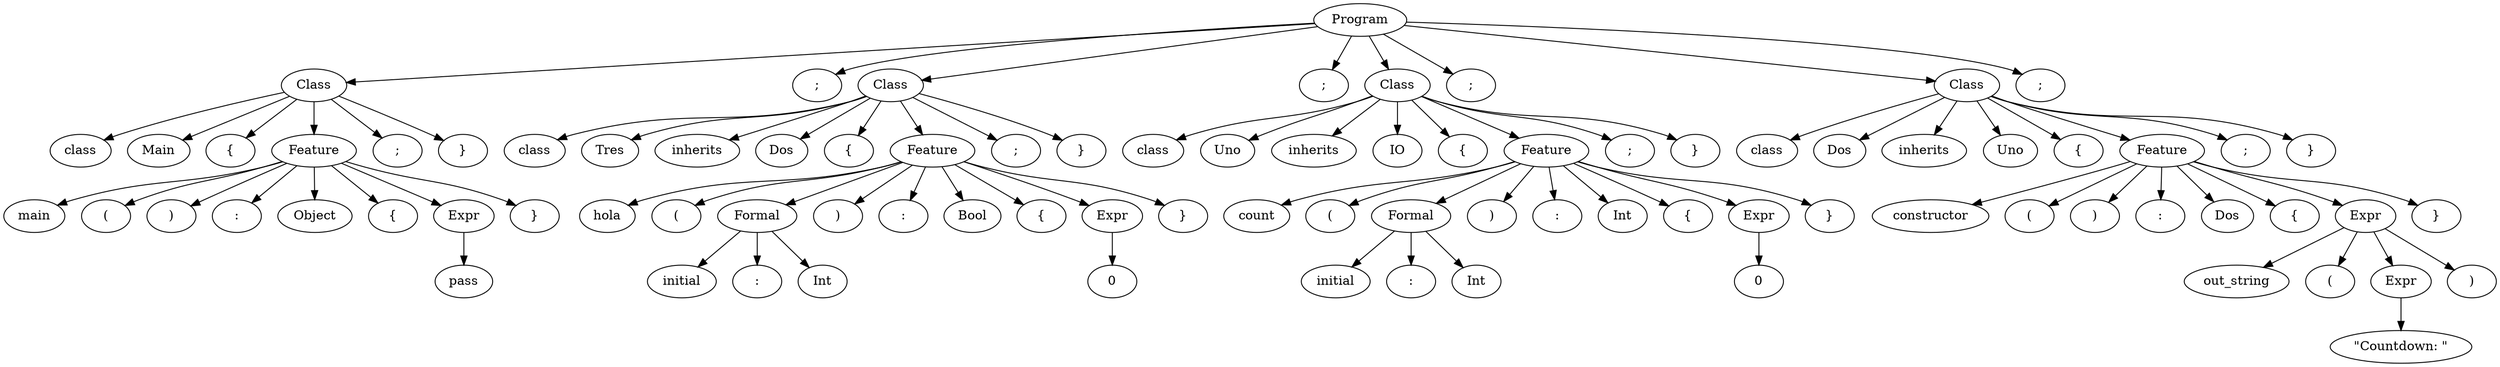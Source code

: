 digraph {
	0 [label=Program]
	0 -> 1
	1 [label=Class]
	1 -> 2
	2 [label=class]
	1 -> 3
	3 [label=Main]
	1 -> 4
	4 [label="{"]
	1 -> 5
	5 [label=Feature]
	5 -> 6
	6 [label=main]
	5 -> 7
	7 [label="("]
	5 -> 8
	8 [label=")"]
	5 -> 9
	9 [label=":"]
	5 -> 10
	10 [label=Object]
	5 -> 11
	11 [label="{"]
	5 -> 12
	12 [label=Expr]
	12 -> 13
	13 [label=pass]
	5 -> 14
	14 [label="}"]
	1 -> 15
	15 [label=";"]
	1 -> 16
	16 [label="}"]
	0 -> 17
	17 [label=";"]
	0 -> 18
	18 [label=Class]
	18 -> 19
	19 [label=class]
	18 -> 20
	20 [label=Tres]
	18 -> 21
	21 [label=inherits]
	18 -> 22
	22 [label=Dos]
	18 -> 23
	23 [label="{"]
	18 -> 24
	24 [label=Feature]
	24 -> 25
	25 [label=hola]
	24 -> 26
	26 [label="("]
	24 -> 27
	27 [label=Formal]
	27 -> 28
	28 [label=initial]
	27 -> 29
	29 [label=":"]
	27 -> 30
	30 [label=Int]
	24 -> 31
	31 [label=")"]
	24 -> 32
	32 [label=":"]
	24 -> 33
	33 [label=Bool]
	24 -> 34
	34 [label="{"]
	24 -> 35
	35 [label=Expr]
	35 -> 36
	36 [label=0]
	24 -> 37
	37 [label="}"]
	18 -> 38
	38 [label=";"]
	18 -> 39
	39 [label="}"]
	0 -> 40
	40 [label=";"]
	0 -> 41
	41 [label=Class]
	41 -> 42
	42 [label=class]
	41 -> 43
	43 [label=Uno]
	41 -> 44
	44 [label=inherits]
	41 -> 45
	45 [label=IO]
	41 -> 46
	46 [label="{"]
	41 -> 47
	47 [label=Feature]
	47 -> 48
	48 [label=count]
	47 -> 49
	49 [label="("]
	47 -> 50
	50 [label=Formal]
	50 -> 51
	51 [label=initial]
	50 -> 52
	52 [label=":"]
	50 -> 53
	53 [label=Int]
	47 -> 54
	54 [label=")"]
	47 -> 55
	55 [label=":"]
	47 -> 56
	56 [label=Int]
	47 -> 57
	57 [label="{"]
	47 -> 58
	58 [label=Expr]
	58 -> 59
	59 [label=0]
	47 -> 60
	60 [label="}"]
	41 -> 61
	61 [label=";"]
	41 -> 62
	62 [label="}"]
	0 -> 63
	63 [label=";"]
	0 -> 64
	64 [label=Class]
	64 -> 65
	65 [label=class]
	64 -> 66
	66 [label=Dos]
	64 -> 67
	67 [label=inherits]
	64 -> 68
	68 [label=Uno]
	64 -> 69
	69 [label="{"]
	64 -> 70
	70 [label=Feature]
	70 -> 71
	71 [label=constructor]
	70 -> 72
	72 [label="("]
	70 -> 73
	73 [label=")"]
	70 -> 74
	74 [label=":"]
	70 -> 75
	75 [label=Dos]
	70 -> 76
	76 [label="{"]
	70 -> 77
	77 [label=Expr]
	77 -> 78
	78 [label=out_string]
	77 -> 79
	79 [label="("]
	77 -> 80
	80 [label=Expr]
	80 -> 81
	81 [label="\"Countdown: \""]
	77 -> 82
	82 [label=")"]
	70 -> 83
	83 [label="}"]
	64 -> 84
	84 [label=";"]
	64 -> 85
	85 [label="}"]
	0 -> 86
	86 [label=";"]
}
